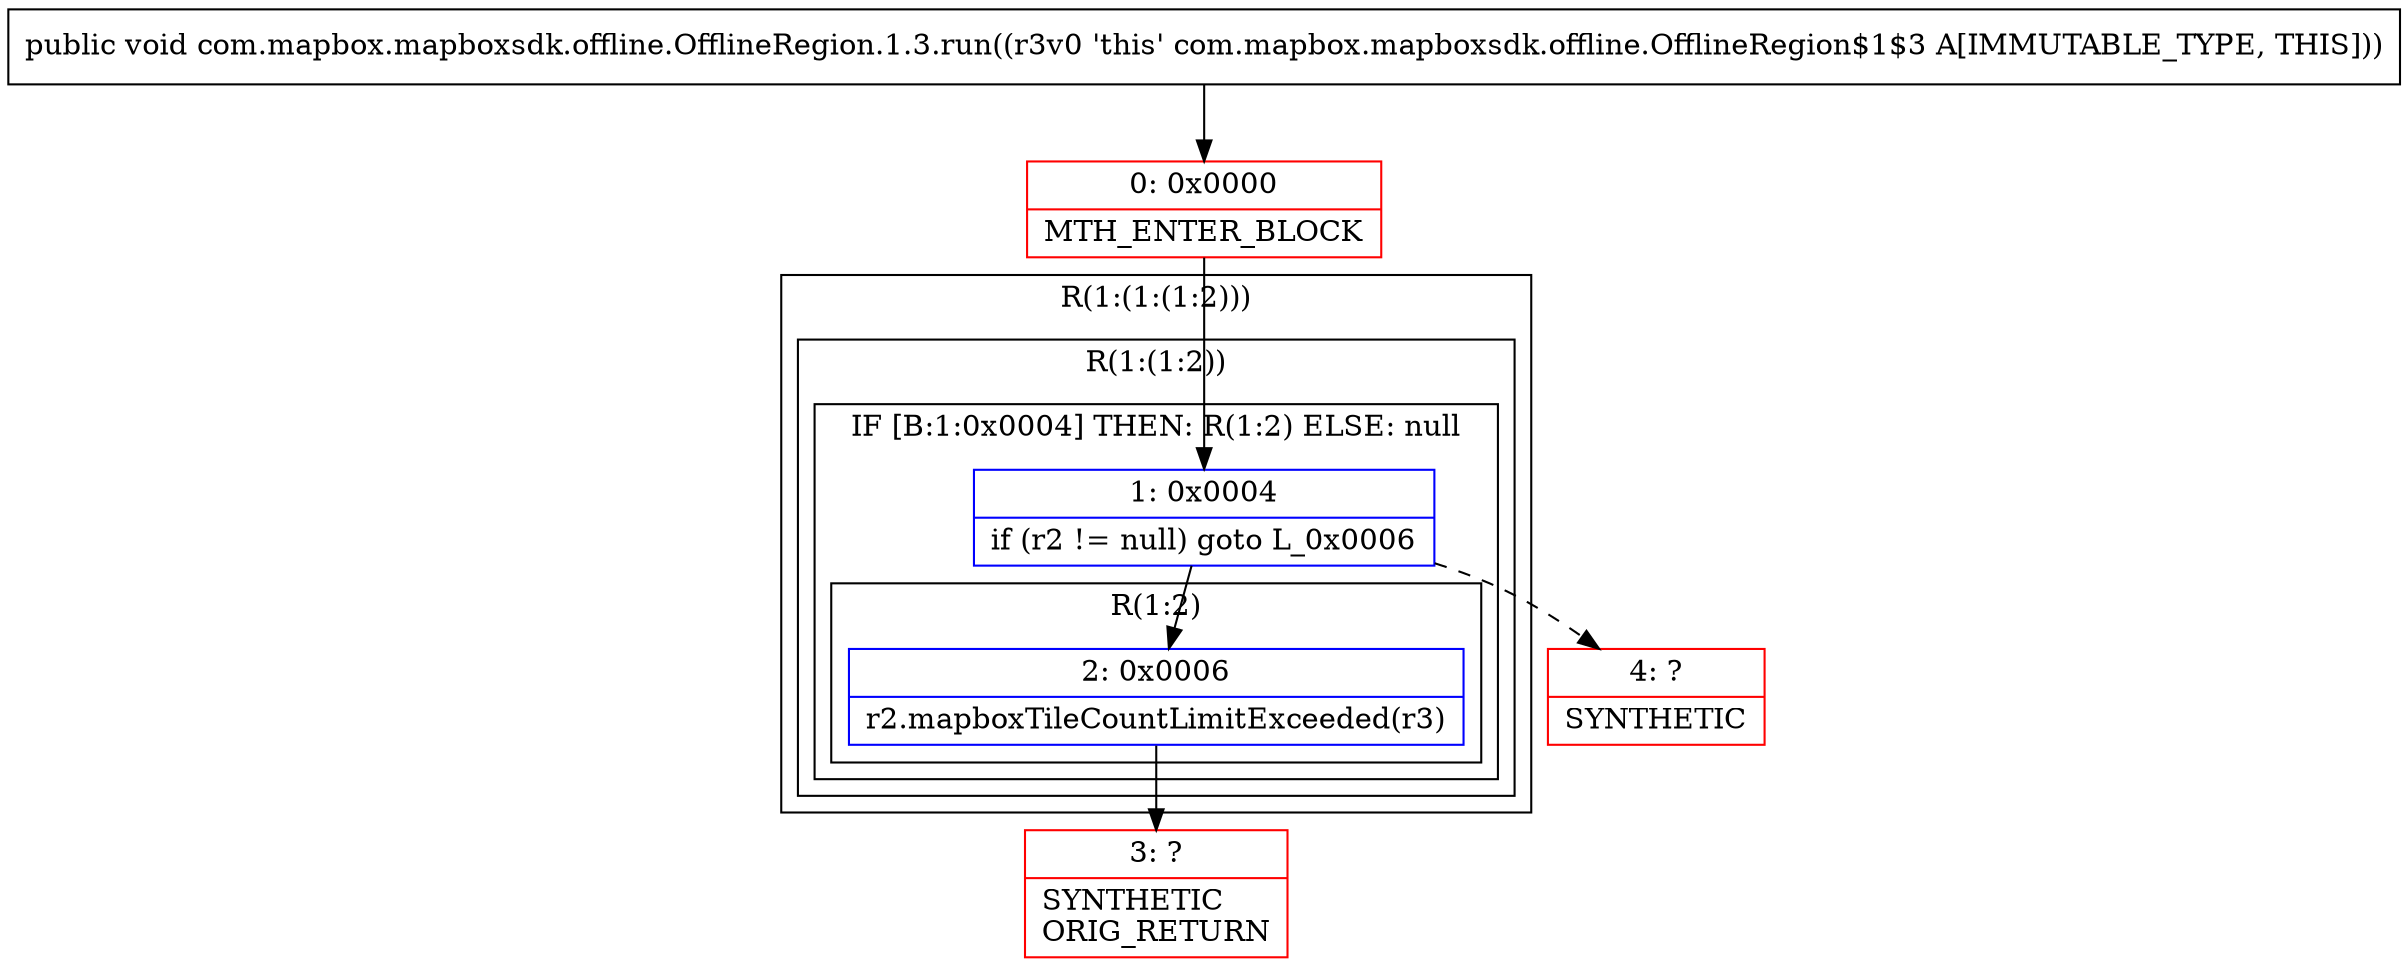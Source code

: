 digraph "CFG forcom.mapbox.mapboxsdk.offline.OfflineRegion.1.3.run()V" {
subgraph cluster_Region_2126434887 {
label = "R(1:(1:(1:2)))";
node [shape=record,color=blue];
subgraph cluster_Region_1129207102 {
label = "R(1:(1:2))";
node [shape=record,color=blue];
subgraph cluster_IfRegion_1441041684 {
label = "IF [B:1:0x0004] THEN: R(1:2) ELSE: null";
node [shape=record,color=blue];
Node_1 [shape=record,label="{1\:\ 0x0004|if (r2 != null) goto L_0x0006\l}"];
subgraph cluster_Region_333959979 {
label = "R(1:2)";
node [shape=record,color=blue];
Node_2 [shape=record,label="{2\:\ 0x0006|r2.mapboxTileCountLimitExceeded(r3)\l}"];
}
}
}
}
Node_0 [shape=record,color=red,label="{0\:\ 0x0000|MTH_ENTER_BLOCK\l}"];
Node_3 [shape=record,color=red,label="{3\:\ ?|SYNTHETIC\lORIG_RETURN\l}"];
Node_4 [shape=record,color=red,label="{4\:\ ?|SYNTHETIC\l}"];
MethodNode[shape=record,label="{public void com.mapbox.mapboxsdk.offline.OfflineRegion.1.3.run((r3v0 'this' com.mapbox.mapboxsdk.offline.OfflineRegion$1$3 A[IMMUTABLE_TYPE, THIS])) }"];
MethodNode -> Node_0;
Node_1 -> Node_2;
Node_1 -> Node_4[style=dashed];
Node_2 -> Node_3;
Node_0 -> Node_1;
}

